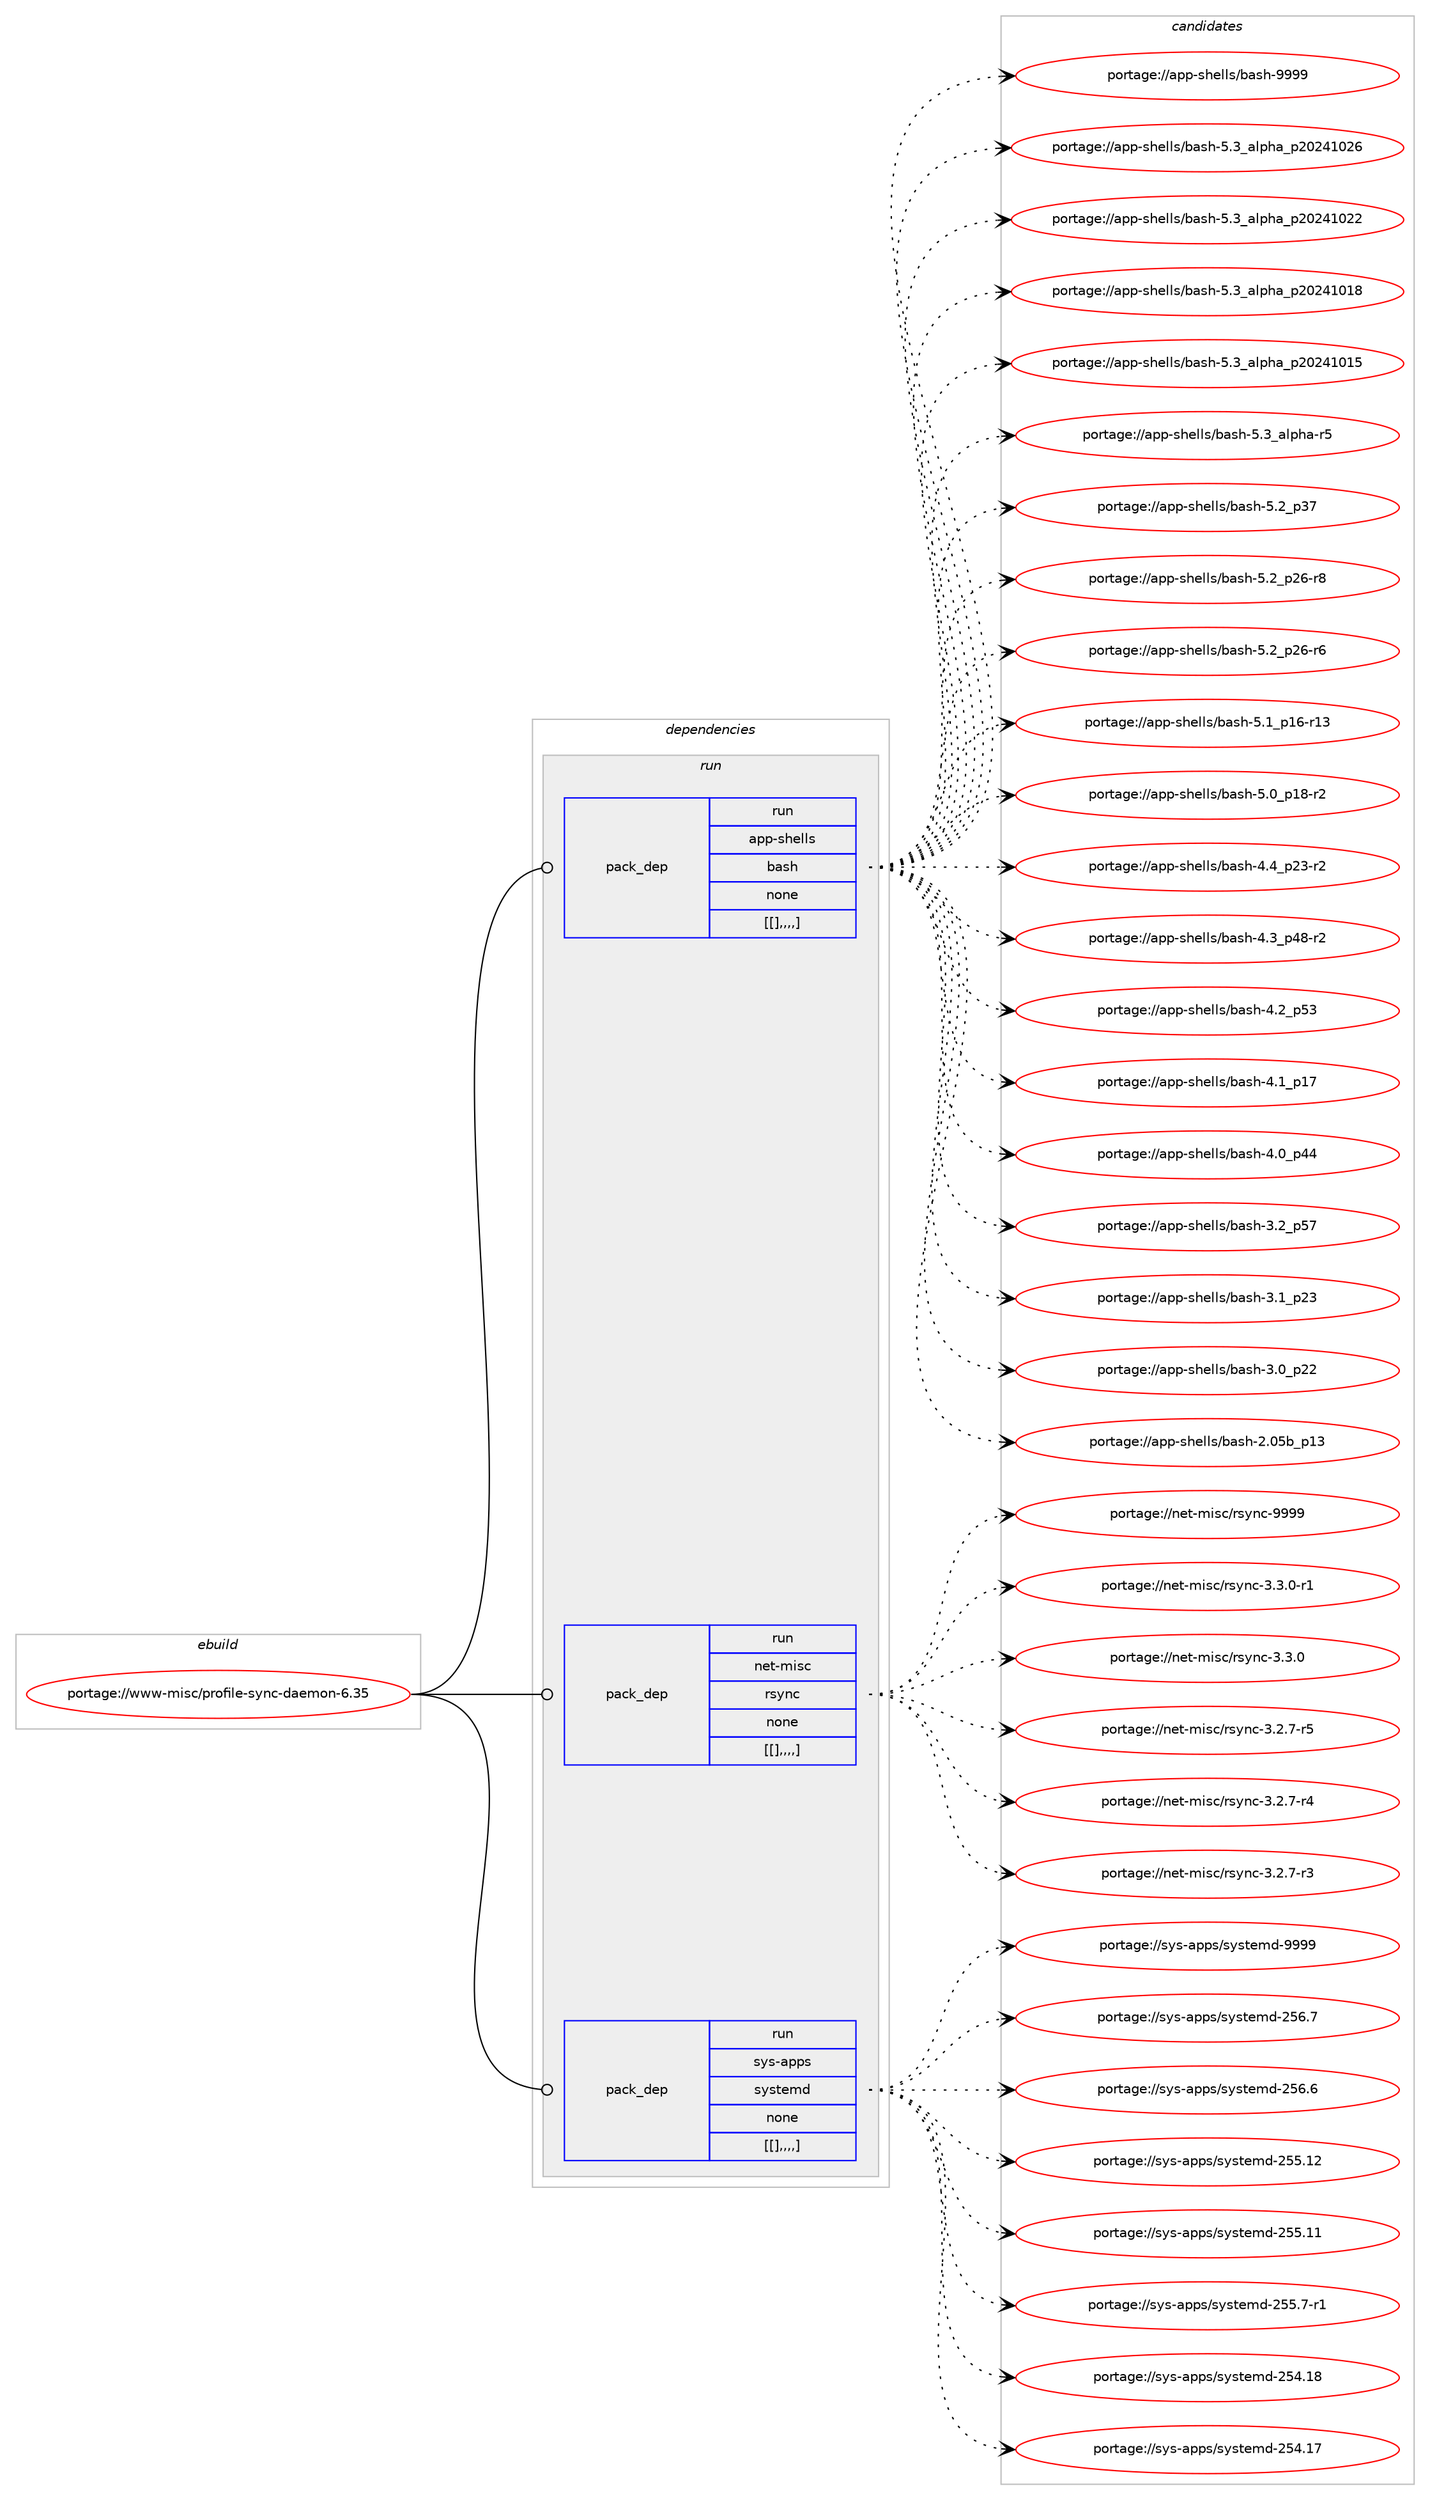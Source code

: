 digraph prolog {

# *************
# Graph options
# *************

newrank=true;
concentrate=true;
compound=true;
graph [rankdir=LR,fontname=Helvetica,fontsize=10,ranksep=1.5];#, ranksep=2.5, nodesep=0.2];
edge  [arrowhead=vee];
node  [fontname=Helvetica,fontsize=10];

# **********
# The ebuild
# **********

subgraph cluster_leftcol {
color=gray;
label=<<i>ebuild</i>>;
id [label="portage://www-misc/profile-sync-daemon-6.35", color=red, width=4, href="../www-misc/profile-sync-daemon-6.35.svg"];
}

# ****************
# The dependencies
# ****************

subgraph cluster_midcol {
color=gray;
label=<<i>dependencies</i>>;
subgraph cluster_compile {
fillcolor="#eeeeee";
style=filled;
label=<<i>compile</i>>;
}
subgraph cluster_compileandrun {
fillcolor="#eeeeee";
style=filled;
label=<<i>compile and run</i>>;
}
subgraph cluster_run {
fillcolor="#eeeeee";
style=filled;
label=<<i>run</i>>;
subgraph pack344850 {
dependency475806 [label=<<TABLE BORDER="0" CELLBORDER="1" CELLSPACING="0" CELLPADDING="4" WIDTH="220"><TR><TD ROWSPAN="6" CELLPADDING="30">pack_dep</TD></TR><TR><TD WIDTH="110">run</TD></TR><TR><TD>app-shells</TD></TR><TR><TD>bash</TD></TR><TR><TD>none</TD></TR><TR><TD>[[],,,,]</TD></TR></TABLE>>, shape=none, color=blue];
}
id:e -> dependency475806:w [weight=20,style="solid",arrowhead="odot"];
subgraph pack344914 {
dependency475883 [label=<<TABLE BORDER="0" CELLBORDER="1" CELLSPACING="0" CELLPADDING="4" WIDTH="220"><TR><TD ROWSPAN="6" CELLPADDING="30">pack_dep</TD></TR><TR><TD WIDTH="110">run</TD></TR><TR><TD>net-misc</TD></TR><TR><TD>rsync</TD></TR><TR><TD>none</TD></TR><TR><TD>[[],,,,]</TD></TR></TABLE>>, shape=none, color=blue];
}
id:e -> dependency475883:w [weight=20,style="solid",arrowhead="odot"];
subgraph pack344952 {
dependency476004 [label=<<TABLE BORDER="0" CELLBORDER="1" CELLSPACING="0" CELLPADDING="4" WIDTH="220"><TR><TD ROWSPAN="6" CELLPADDING="30">pack_dep</TD></TR><TR><TD WIDTH="110">run</TD></TR><TR><TD>sys-apps</TD></TR><TR><TD>systemd</TD></TR><TR><TD>none</TD></TR><TR><TD>[[],,,,]</TD></TR></TABLE>>, shape=none, color=blue];
}
id:e -> dependency476004:w [weight=20,style="solid",arrowhead="odot"];
}
}

# **************
# The candidates
# **************

subgraph cluster_choices {
rank=same;
color=gray;
label=<<i>candidates</i>>;

subgraph choice343521 {
color=black;
nodesep=1;
choice97112112451151041011081081154798971151044557575757 [label="portage://app-shells/bash-9999", color=red, width=4,href="../app-shells/bash-9999.svg"];
choice971121124511510410110810811547989711510445534651959710811210497951125048505249485054 [label="portage://app-shells/bash-5.3_alpha_p20241026", color=red, width=4,href="../app-shells/bash-5.3_alpha_p20241026.svg"];
choice971121124511510410110810811547989711510445534651959710811210497951125048505249485050 [label="portage://app-shells/bash-5.3_alpha_p20241022", color=red, width=4,href="../app-shells/bash-5.3_alpha_p20241022.svg"];
choice971121124511510410110810811547989711510445534651959710811210497951125048505249484956 [label="portage://app-shells/bash-5.3_alpha_p20241018", color=red, width=4,href="../app-shells/bash-5.3_alpha_p20241018.svg"];
choice971121124511510410110810811547989711510445534651959710811210497951125048505249484953 [label="portage://app-shells/bash-5.3_alpha_p20241015", color=red, width=4,href="../app-shells/bash-5.3_alpha_p20241015.svg"];
choice9711211245115104101108108115479897115104455346519597108112104974511453 [label="portage://app-shells/bash-5.3_alpha-r5", color=red, width=4,href="../app-shells/bash-5.3_alpha-r5.svg"];
choice971121124511510410110810811547989711510445534650951125155 [label="portage://app-shells/bash-5.2_p37", color=red, width=4,href="../app-shells/bash-5.2_p37.svg"];
choice9711211245115104101108108115479897115104455346509511250544511456 [label="portage://app-shells/bash-5.2_p26-r8", color=red, width=4,href="../app-shells/bash-5.2_p26-r8.svg"];
choice9711211245115104101108108115479897115104455346509511250544511454 [label="portage://app-shells/bash-5.2_p26-r6", color=red, width=4,href="../app-shells/bash-5.2_p26-r6.svg"];
choice971121124511510410110810811547989711510445534649951124954451144951 [label="portage://app-shells/bash-5.1_p16-r13", color=red, width=4,href="../app-shells/bash-5.1_p16-r13.svg"];
choice9711211245115104101108108115479897115104455346489511249564511450 [label="portage://app-shells/bash-5.0_p18-r2", color=red, width=4,href="../app-shells/bash-5.0_p18-r2.svg"];
choice9711211245115104101108108115479897115104455246529511250514511450 [label="portage://app-shells/bash-4.4_p23-r2", color=red, width=4,href="../app-shells/bash-4.4_p23-r2.svg"];
choice9711211245115104101108108115479897115104455246519511252564511450 [label="portage://app-shells/bash-4.3_p48-r2", color=red, width=4,href="../app-shells/bash-4.3_p48-r2.svg"];
choice971121124511510410110810811547989711510445524650951125351 [label="portage://app-shells/bash-4.2_p53", color=red, width=4,href="../app-shells/bash-4.2_p53.svg"];
choice971121124511510410110810811547989711510445524649951124955 [label="portage://app-shells/bash-4.1_p17", color=red, width=4,href="../app-shells/bash-4.1_p17.svg"];
choice971121124511510410110810811547989711510445524648951125252 [label="portage://app-shells/bash-4.0_p44", color=red, width=4,href="../app-shells/bash-4.0_p44.svg"];
choice971121124511510410110810811547989711510445514650951125355 [label="portage://app-shells/bash-3.2_p57", color=red, width=4,href="../app-shells/bash-3.2_p57.svg"];
choice971121124511510410110810811547989711510445514649951125051 [label="portage://app-shells/bash-3.1_p23", color=red, width=4,href="../app-shells/bash-3.1_p23.svg"];
choice971121124511510410110810811547989711510445514648951125050 [label="portage://app-shells/bash-3.0_p22", color=red, width=4,href="../app-shells/bash-3.0_p22.svg"];
choice9711211245115104101108108115479897115104455046485398951124951 [label="portage://app-shells/bash-2.05b_p13", color=red, width=4,href="../app-shells/bash-2.05b_p13.svg"];
dependency475806:e -> choice97112112451151041011081081154798971151044557575757:w [style=dotted,weight="100"];
dependency475806:e -> choice971121124511510410110810811547989711510445534651959710811210497951125048505249485054:w [style=dotted,weight="100"];
dependency475806:e -> choice971121124511510410110810811547989711510445534651959710811210497951125048505249485050:w [style=dotted,weight="100"];
dependency475806:e -> choice971121124511510410110810811547989711510445534651959710811210497951125048505249484956:w [style=dotted,weight="100"];
dependency475806:e -> choice971121124511510410110810811547989711510445534651959710811210497951125048505249484953:w [style=dotted,weight="100"];
dependency475806:e -> choice9711211245115104101108108115479897115104455346519597108112104974511453:w [style=dotted,weight="100"];
dependency475806:e -> choice971121124511510410110810811547989711510445534650951125155:w [style=dotted,weight="100"];
dependency475806:e -> choice9711211245115104101108108115479897115104455346509511250544511456:w [style=dotted,weight="100"];
dependency475806:e -> choice9711211245115104101108108115479897115104455346509511250544511454:w [style=dotted,weight="100"];
dependency475806:e -> choice971121124511510410110810811547989711510445534649951124954451144951:w [style=dotted,weight="100"];
dependency475806:e -> choice9711211245115104101108108115479897115104455346489511249564511450:w [style=dotted,weight="100"];
dependency475806:e -> choice9711211245115104101108108115479897115104455246529511250514511450:w [style=dotted,weight="100"];
dependency475806:e -> choice9711211245115104101108108115479897115104455246519511252564511450:w [style=dotted,weight="100"];
dependency475806:e -> choice971121124511510410110810811547989711510445524650951125351:w [style=dotted,weight="100"];
dependency475806:e -> choice971121124511510410110810811547989711510445524649951124955:w [style=dotted,weight="100"];
dependency475806:e -> choice971121124511510410110810811547989711510445524648951125252:w [style=dotted,weight="100"];
dependency475806:e -> choice971121124511510410110810811547989711510445514650951125355:w [style=dotted,weight="100"];
dependency475806:e -> choice971121124511510410110810811547989711510445514649951125051:w [style=dotted,weight="100"];
dependency475806:e -> choice971121124511510410110810811547989711510445514648951125050:w [style=dotted,weight="100"];
dependency475806:e -> choice9711211245115104101108108115479897115104455046485398951124951:w [style=dotted,weight="100"];
}
subgraph choice343564 {
color=black;
nodesep=1;
choice110101116451091051159947114115121110994557575757 [label="portage://net-misc/rsync-9999", color=red, width=4,href="../net-misc/rsync-9999.svg"];
choice110101116451091051159947114115121110994551465146484511449 [label="portage://net-misc/rsync-3.3.0-r1", color=red, width=4,href="../net-misc/rsync-3.3.0-r1.svg"];
choice11010111645109105115994711411512111099455146514648 [label="portage://net-misc/rsync-3.3.0", color=red, width=4,href="../net-misc/rsync-3.3.0.svg"];
choice110101116451091051159947114115121110994551465046554511453 [label="portage://net-misc/rsync-3.2.7-r5", color=red, width=4,href="../net-misc/rsync-3.2.7-r5.svg"];
choice110101116451091051159947114115121110994551465046554511452 [label="portage://net-misc/rsync-3.2.7-r4", color=red, width=4,href="../net-misc/rsync-3.2.7-r4.svg"];
choice110101116451091051159947114115121110994551465046554511451 [label="portage://net-misc/rsync-3.2.7-r3", color=red, width=4,href="../net-misc/rsync-3.2.7-r3.svg"];
dependency475883:e -> choice110101116451091051159947114115121110994557575757:w [style=dotted,weight="100"];
dependency475883:e -> choice110101116451091051159947114115121110994551465146484511449:w [style=dotted,weight="100"];
dependency475883:e -> choice11010111645109105115994711411512111099455146514648:w [style=dotted,weight="100"];
dependency475883:e -> choice110101116451091051159947114115121110994551465046554511453:w [style=dotted,weight="100"];
dependency475883:e -> choice110101116451091051159947114115121110994551465046554511452:w [style=dotted,weight="100"];
dependency475883:e -> choice110101116451091051159947114115121110994551465046554511451:w [style=dotted,weight="100"];
}
subgraph choice343596 {
color=black;
nodesep=1;
choice1151211154597112112115471151211151161011091004557575757 [label="portage://sys-apps/systemd-9999", color=red, width=4,href="../sys-apps/systemd-9999.svg"];
choice115121115459711211211547115121115116101109100455053544655 [label="portage://sys-apps/systemd-256.7", color=red, width=4,href="../sys-apps/systemd-256.7.svg"];
choice115121115459711211211547115121115116101109100455053544654 [label="portage://sys-apps/systemd-256.6", color=red, width=4,href="../sys-apps/systemd-256.6.svg"];
choice11512111545971121121154711512111511610110910045505353464950 [label="portage://sys-apps/systemd-255.12", color=red, width=4,href="../sys-apps/systemd-255.12.svg"];
choice11512111545971121121154711512111511610110910045505353464949 [label="portage://sys-apps/systemd-255.11", color=red, width=4,href="../sys-apps/systemd-255.11.svg"];
choice1151211154597112112115471151211151161011091004550535346554511449 [label="portage://sys-apps/systemd-255.7-r1", color=red, width=4,href="../sys-apps/systemd-255.7-r1.svg"];
choice11512111545971121121154711512111511610110910045505352464956 [label="portage://sys-apps/systemd-254.18", color=red, width=4,href="../sys-apps/systemd-254.18.svg"];
choice11512111545971121121154711512111511610110910045505352464955 [label="portage://sys-apps/systemd-254.17", color=red, width=4,href="../sys-apps/systemd-254.17.svg"];
dependency476004:e -> choice1151211154597112112115471151211151161011091004557575757:w [style=dotted,weight="100"];
dependency476004:e -> choice115121115459711211211547115121115116101109100455053544655:w [style=dotted,weight="100"];
dependency476004:e -> choice115121115459711211211547115121115116101109100455053544654:w [style=dotted,weight="100"];
dependency476004:e -> choice11512111545971121121154711512111511610110910045505353464950:w [style=dotted,weight="100"];
dependency476004:e -> choice11512111545971121121154711512111511610110910045505353464949:w [style=dotted,weight="100"];
dependency476004:e -> choice1151211154597112112115471151211151161011091004550535346554511449:w [style=dotted,weight="100"];
dependency476004:e -> choice11512111545971121121154711512111511610110910045505352464956:w [style=dotted,weight="100"];
dependency476004:e -> choice11512111545971121121154711512111511610110910045505352464955:w [style=dotted,weight="100"];
}
}

}
